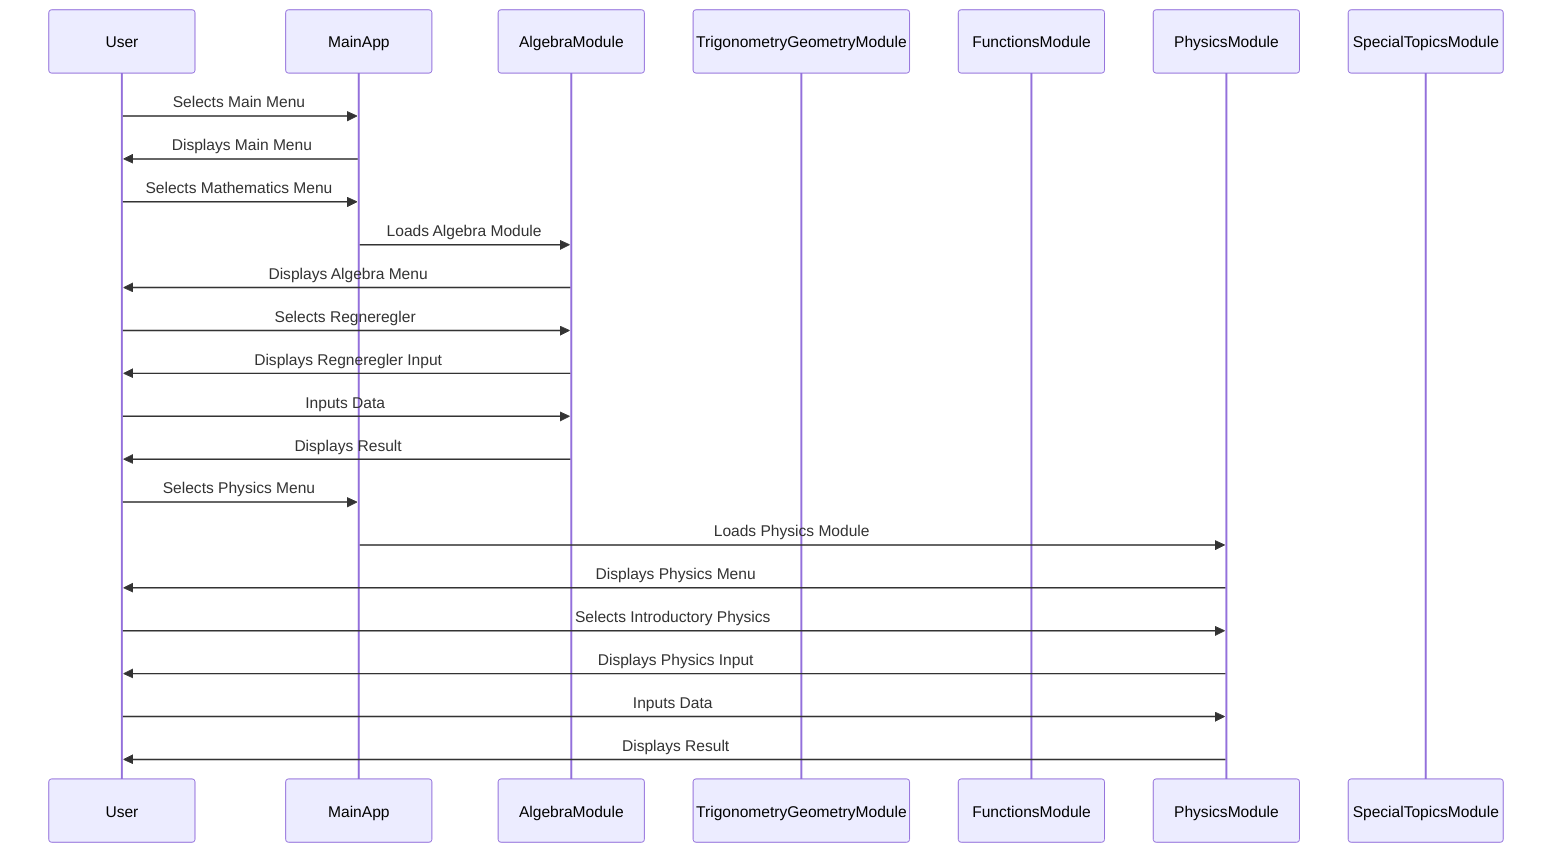 sequenceDiagram
    participant User
    participant MainApp
    participant AlgebraModule
    participant TrigonometryGeometryModule
    participant FunctionsModule
    participant PhysicsModule
    participant SpecialTopicsModule

    User ->> MainApp: Selects Main Menu
    MainApp ->> User: Displays Main Menu

    User ->> MainApp: Selects Mathematics Menu
    MainApp ->> AlgebraModule: Loads Algebra Module
    AlgebraModule ->> User: Displays Algebra Menu

    User ->> AlgebraModule: Selects Regneregler
    AlgebraModule ->> User: Displays Regneregler Input
    User ->> AlgebraModule: Inputs Data
    AlgebraModule ->> User: Displays Result

    User ->> MainApp: Selects Physics Menu
    MainApp ->> PhysicsModule: Loads Physics Module
    PhysicsModule ->> User: Displays Physics Menu

    User ->> PhysicsModule: Selects Introductory Physics
    PhysicsModule ->> User: Displays Physics Input
    User ->> PhysicsModule: Inputs Data
    PhysicsModule ->> User: Displays Result